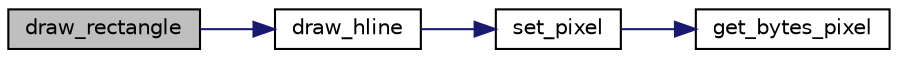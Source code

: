 digraph "draw_rectangle"
{
 // LATEX_PDF_SIZE
  edge [fontname="Helvetica",fontsize="10",labelfontname="Helvetica",labelfontsize="10"];
  node [fontname="Helvetica",fontsize="10",shape=record];
  rankdir="LR";
  Node1 [label="draw_rectangle",height=0.2,width=0.4,color="black", fillcolor="grey75", style="filled", fontcolor="black",tooltip="draws rectangle into the buffer"];
  Node1 -> Node2 [color="midnightblue",fontsize="10",style="solid",fontname="Helvetica"];
  Node2 [label="draw_hline",height=0.2,width=0.4,color="black", fillcolor="white", style="filled",URL="$group__graphics.html#gabfbedb6c93fc8eb59745694ce8e19e14",tooltip="draws horizontal line into the buffer"];
  Node2 -> Node3 [color="midnightblue",fontsize="10",style="solid",fontname="Helvetica"];
  Node3 [label="set_pixel",height=0.2,width=0.4,color="black", fillcolor="white", style="filled",URL="$group__graphics.html#gab202e9acd2a0826e183d01a13930d5d6",tooltip="sets pixel into the buffer"];
  Node3 -> Node4 [color="midnightblue",fontsize="10",style="solid",fontname="Helvetica"];
  Node4 [label="get_bytes_pixel",height=0.2,width=0.4,color="black", fillcolor="white", style="filled",URL="$group__graphics.html#gafa7636d40c82e2b1a63585e2ad8138ff",tooltip="Gets bytes per pixel for given mode."];
}
